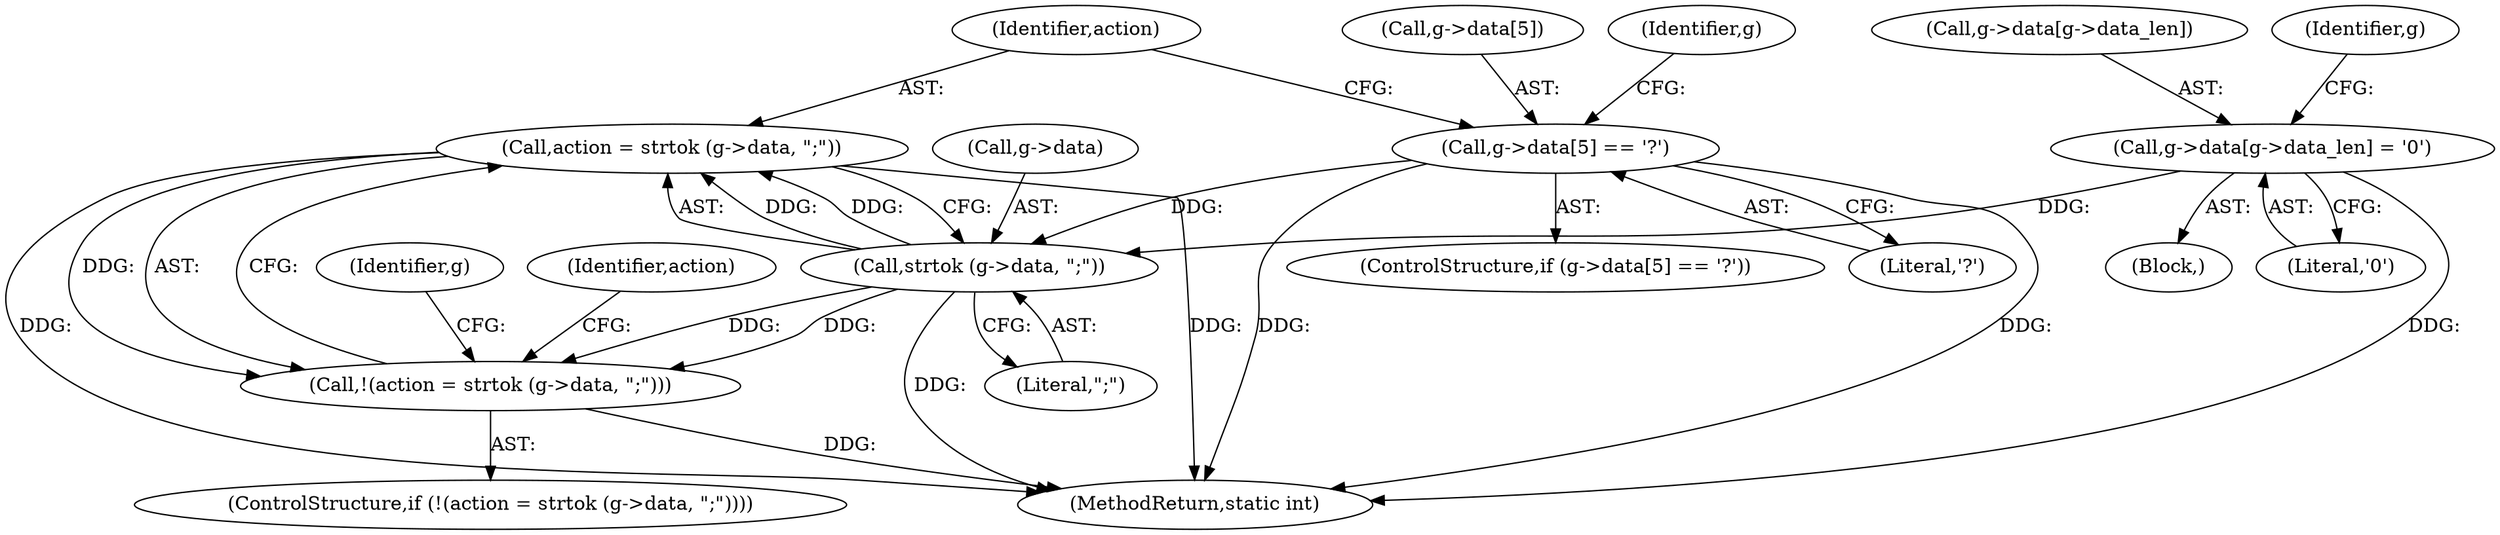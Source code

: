 digraph "0_radare2_796dd28aaa6b9fa76d99c42c4d5ff8b257cc2191@API" {
"1000142" [label="(Call,action = strtok (g->data, \";\"))"];
"1000144" [label="(Call,strtok (g->data, \";\"))"];
"1000128" [label="(Call,g->data[5] == '?')"];
"1000118" [label="(Call,g->data[g->data_len] = '\0')"];
"1000141" [label="(Call,!(action = strtok (g->data, \";\")))"];
"1000144" [label="(Call,strtok (g->data, \";\"))"];
"1000134" [label="(Literal,'?')"];
"1000143" [label="(Identifier,action)"];
"1000152" [label="(Identifier,g)"];
"1000129" [label="(Call,g->data[5])"];
"1000104" [label="(Block,)"];
"1000119" [label="(Call,g->data[g->data_len])"];
"1000156" [label="(Identifier,action)"];
"1000128" [label="(Call,g->data[5] == '?')"];
"1000142" [label="(Call,action = strtok (g->data, \";\"))"];
"1000217" [label="(MethodReturn,static int)"];
"1000140" [label="(ControlStructure,if (!(action = strtok (g->data, \";\"))))"];
"1000131" [label="(Identifier,g)"];
"1000118" [label="(Call,g->data[g->data_len] = '\0')"];
"1000145" [label="(Call,g->data)"];
"1000141" [label="(Call,!(action = strtok (g->data, \";\")))"];
"1000138" [label="(Identifier,g)"];
"1000127" [label="(ControlStructure,if (g->data[5] == '?'))"];
"1000148" [label="(Literal,\";\")"];
"1000126" [label="(Literal,'\0')"];
"1000142" -> "1000141"  [label="AST: "];
"1000142" -> "1000144"  [label="CFG: "];
"1000143" -> "1000142"  [label="AST: "];
"1000144" -> "1000142"  [label="AST: "];
"1000141" -> "1000142"  [label="CFG: "];
"1000142" -> "1000217"  [label="DDG: "];
"1000142" -> "1000217"  [label="DDG: "];
"1000142" -> "1000141"  [label="DDG: "];
"1000144" -> "1000142"  [label="DDG: "];
"1000144" -> "1000142"  [label="DDG: "];
"1000144" -> "1000148"  [label="CFG: "];
"1000145" -> "1000144"  [label="AST: "];
"1000148" -> "1000144"  [label="AST: "];
"1000144" -> "1000217"  [label="DDG: "];
"1000144" -> "1000141"  [label="DDG: "];
"1000144" -> "1000141"  [label="DDG: "];
"1000128" -> "1000144"  [label="DDG: "];
"1000118" -> "1000144"  [label="DDG: "];
"1000128" -> "1000127"  [label="AST: "];
"1000128" -> "1000134"  [label="CFG: "];
"1000129" -> "1000128"  [label="AST: "];
"1000134" -> "1000128"  [label="AST: "];
"1000138" -> "1000128"  [label="CFG: "];
"1000143" -> "1000128"  [label="CFG: "];
"1000128" -> "1000217"  [label="DDG: "];
"1000128" -> "1000217"  [label="DDG: "];
"1000118" -> "1000104"  [label="AST: "];
"1000118" -> "1000126"  [label="CFG: "];
"1000119" -> "1000118"  [label="AST: "];
"1000126" -> "1000118"  [label="AST: "];
"1000131" -> "1000118"  [label="CFG: "];
"1000118" -> "1000217"  [label="DDG: "];
"1000141" -> "1000140"  [label="AST: "];
"1000152" -> "1000141"  [label="CFG: "];
"1000156" -> "1000141"  [label="CFG: "];
"1000141" -> "1000217"  [label="DDG: "];
}
